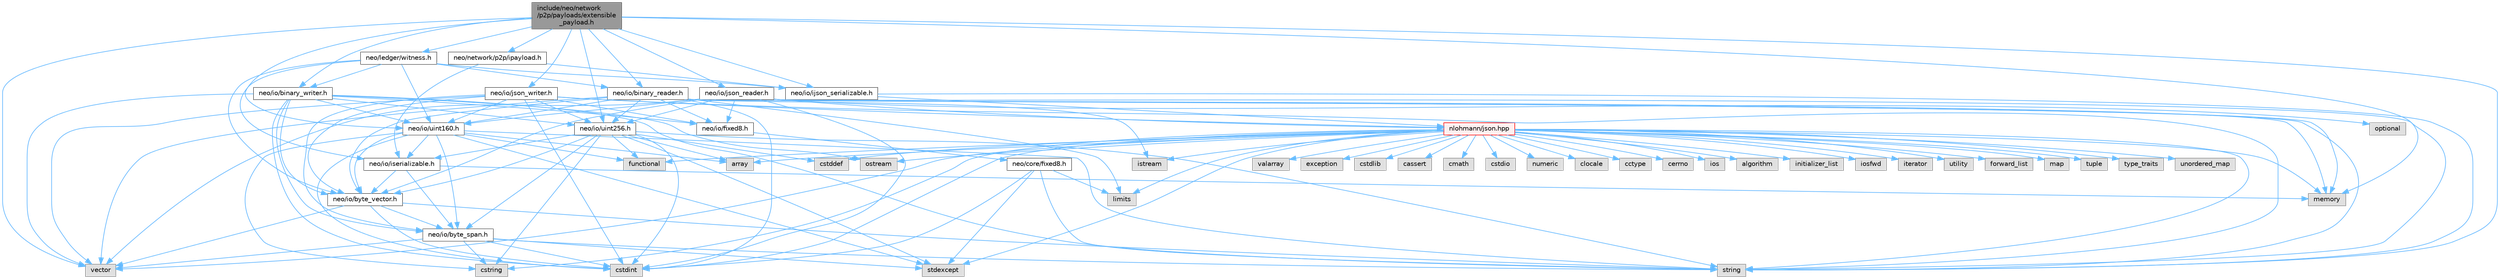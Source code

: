 digraph "include/neo/network/p2p/payloads/extensible_payload.h"
{
 // LATEX_PDF_SIZE
  bgcolor="transparent";
  edge [fontname=Helvetica,fontsize=10,labelfontname=Helvetica,labelfontsize=10];
  node [fontname=Helvetica,fontsize=10,shape=box,height=0.2,width=0.4];
  Node1 [id="Node000001",label="include/neo/network\l/p2p/payloads/extensible\l_payload.h",height=0.2,width=0.4,color="gray40", fillcolor="grey60", style="filled", fontcolor="black",tooltip=" "];
  Node1 -> Node2 [id="edge130_Node000001_Node000002",color="steelblue1",style="solid",tooltip=" "];
  Node2 [id="Node000002",label="neo/io/binary_reader.h",height=0.2,width=0.4,color="grey40", fillcolor="white", style="filled",URL="$binary__reader_8h.html",tooltip=" "];
  Node2 -> Node3 [id="edge131_Node000002_Node000003",color="steelblue1",style="solid",tooltip=" "];
  Node3 [id="Node000003",label="neo/io/byte_vector.h",height=0.2,width=0.4,color="grey40", fillcolor="white", style="filled",URL="$io_2byte__vector_8h.html",tooltip=" "];
  Node3 -> Node4 [id="edge132_Node000003_Node000004",color="steelblue1",style="solid",tooltip=" "];
  Node4 [id="Node000004",label="neo/io/byte_span.h",height=0.2,width=0.4,color="grey40", fillcolor="white", style="filled",URL="$io_2byte__span_8h.html",tooltip=" "];
  Node4 -> Node5 [id="edge133_Node000004_Node000005",color="steelblue1",style="solid",tooltip=" "];
  Node5 [id="Node000005",label="cstdint",height=0.2,width=0.4,color="grey60", fillcolor="#E0E0E0", style="filled",tooltip=" "];
  Node4 -> Node6 [id="edge134_Node000004_Node000006",color="steelblue1",style="solid",tooltip=" "];
  Node6 [id="Node000006",label="cstring",height=0.2,width=0.4,color="grey60", fillcolor="#E0E0E0", style="filled",tooltip=" "];
  Node4 -> Node7 [id="edge135_Node000004_Node000007",color="steelblue1",style="solid",tooltip=" "];
  Node7 [id="Node000007",label="stdexcept",height=0.2,width=0.4,color="grey60", fillcolor="#E0E0E0", style="filled",tooltip=" "];
  Node4 -> Node8 [id="edge136_Node000004_Node000008",color="steelblue1",style="solid",tooltip=" "];
  Node8 [id="Node000008",label="string",height=0.2,width=0.4,color="grey60", fillcolor="#E0E0E0", style="filled",tooltip=" "];
  Node4 -> Node9 [id="edge137_Node000004_Node000009",color="steelblue1",style="solid",tooltip=" "];
  Node9 [id="Node000009",label="vector",height=0.2,width=0.4,color="grey60", fillcolor="#E0E0E0", style="filled",tooltip=" "];
  Node3 -> Node5 [id="edge138_Node000003_Node000005",color="steelblue1",style="solid",tooltip=" "];
  Node3 -> Node8 [id="edge139_Node000003_Node000008",color="steelblue1",style="solid",tooltip=" "];
  Node3 -> Node9 [id="edge140_Node000003_Node000009",color="steelblue1",style="solid",tooltip=" "];
  Node2 -> Node10 [id="edge141_Node000002_Node000010",color="steelblue1",style="solid",tooltip=" "];
  Node10 [id="Node000010",label="neo/io/fixed8.h",height=0.2,width=0.4,color="grey40", fillcolor="white", style="filled",URL="$io_2fixed8_8h.html",tooltip=" "];
  Node10 -> Node11 [id="edge142_Node000010_Node000011",color="steelblue1",style="solid",tooltip=" "];
  Node11 [id="Node000011",label="neo/core/fixed8.h",height=0.2,width=0.4,color="grey40", fillcolor="white", style="filled",URL="$core_2fixed8_8h.html",tooltip=" "];
  Node11 -> Node5 [id="edge143_Node000011_Node000005",color="steelblue1",style="solid",tooltip=" "];
  Node11 -> Node12 [id="edge144_Node000011_Node000012",color="steelblue1",style="solid",tooltip=" "];
  Node12 [id="Node000012",label="limits",height=0.2,width=0.4,color="grey60", fillcolor="#E0E0E0", style="filled",tooltip=" "];
  Node11 -> Node7 [id="edge145_Node000011_Node000007",color="steelblue1",style="solid",tooltip=" "];
  Node11 -> Node8 [id="edge146_Node000011_Node000008",color="steelblue1",style="solid",tooltip=" "];
  Node2 -> Node13 [id="edge147_Node000002_Node000013",color="steelblue1",style="solid",tooltip=" "];
  Node13 [id="Node000013",label="neo/io/uint160.h",height=0.2,width=0.4,color="grey40", fillcolor="white", style="filled",URL="$uint160_8h.html",tooltip=" "];
  Node13 -> Node4 [id="edge148_Node000013_Node000004",color="steelblue1",style="solid",tooltip=" "];
  Node13 -> Node3 [id="edge149_Node000013_Node000003",color="steelblue1",style="solid",tooltip=" "];
  Node13 -> Node14 [id="edge150_Node000013_Node000014",color="steelblue1",style="solid",tooltip=" "];
  Node14 [id="Node000014",label="neo/io/iserializable.h",height=0.2,width=0.4,color="grey40", fillcolor="white", style="filled",URL="$iserializable_8h.html",tooltip=" "];
  Node14 -> Node4 [id="edge151_Node000014_Node000004",color="steelblue1",style="solid",tooltip=" "];
  Node14 -> Node3 [id="edge152_Node000014_Node000003",color="steelblue1",style="solid",tooltip=" "];
  Node14 -> Node15 [id="edge153_Node000014_Node000015",color="steelblue1",style="solid",tooltip=" "];
  Node15 [id="Node000015",label="memory",height=0.2,width=0.4,color="grey60", fillcolor="#E0E0E0", style="filled",tooltip=" "];
  Node13 -> Node16 [id="edge154_Node000013_Node000016",color="steelblue1",style="solid",tooltip=" "];
  Node16 [id="Node000016",label="array",height=0.2,width=0.4,color="grey60", fillcolor="#E0E0E0", style="filled",tooltip=" "];
  Node13 -> Node5 [id="edge155_Node000013_Node000005",color="steelblue1",style="solid",tooltip=" "];
  Node13 -> Node6 [id="edge156_Node000013_Node000006",color="steelblue1",style="solid",tooltip=" "];
  Node13 -> Node17 [id="edge157_Node000013_Node000017",color="steelblue1",style="solid",tooltip=" "];
  Node17 [id="Node000017",label="functional",height=0.2,width=0.4,color="grey60", fillcolor="#E0E0E0", style="filled",tooltip=" "];
  Node13 -> Node7 [id="edge158_Node000013_Node000007",color="steelblue1",style="solid",tooltip=" "];
  Node13 -> Node8 [id="edge159_Node000013_Node000008",color="steelblue1",style="solid",tooltip=" "];
  Node2 -> Node18 [id="edge160_Node000002_Node000018",color="steelblue1",style="solid",tooltip=" "];
  Node18 [id="Node000018",label="neo/io/uint256.h",height=0.2,width=0.4,color="grey40", fillcolor="white", style="filled",URL="$uint256_8h.html",tooltip=" "];
  Node18 -> Node4 [id="edge161_Node000018_Node000004",color="steelblue1",style="solid",tooltip=" "];
  Node18 -> Node3 [id="edge162_Node000018_Node000003",color="steelblue1",style="solid",tooltip=" "];
  Node18 -> Node14 [id="edge163_Node000018_Node000014",color="steelblue1",style="solid",tooltip=" "];
  Node18 -> Node16 [id="edge164_Node000018_Node000016",color="steelblue1",style="solid",tooltip=" "];
  Node18 -> Node19 [id="edge165_Node000018_Node000019",color="steelblue1",style="solid",tooltip=" "];
  Node19 [id="Node000019",label="cstddef",height=0.2,width=0.4,color="grey60", fillcolor="#E0E0E0", style="filled",tooltip=" "];
  Node18 -> Node5 [id="edge166_Node000018_Node000005",color="steelblue1",style="solid",tooltip=" "];
  Node18 -> Node6 [id="edge167_Node000018_Node000006",color="steelblue1",style="solid",tooltip=" "];
  Node18 -> Node17 [id="edge168_Node000018_Node000017",color="steelblue1",style="solid",tooltip=" "];
  Node18 -> Node7 [id="edge169_Node000018_Node000007",color="steelblue1",style="solid",tooltip=" "];
  Node18 -> Node8 [id="edge170_Node000018_Node000008",color="steelblue1",style="solid",tooltip=" "];
  Node2 -> Node5 [id="edge171_Node000002_Node000005",color="steelblue1",style="solid",tooltip=" "];
  Node2 -> Node20 [id="edge172_Node000002_Node000020",color="steelblue1",style="solid",tooltip=" "];
  Node20 [id="Node000020",label="istream",height=0.2,width=0.4,color="grey60", fillcolor="#E0E0E0", style="filled",tooltip=" "];
  Node2 -> Node12 [id="edge173_Node000002_Node000012",color="steelblue1",style="solid",tooltip=" "];
  Node2 -> Node15 [id="edge174_Node000002_Node000015",color="steelblue1",style="solid",tooltip=" "];
  Node2 -> Node8 [id="edge175_Node000002_Node000008",color="steelblue1",style="solid",tooltip=" "];
  Node2 -> Node9 [id="edge176_Node000002_Node000009",color="steelblue1",style="solid",tooltip=" "];
  Node1 -> Node21 [id="edge177_Node000001_Node000021",color="steelblue1",style="solid",tooltip=" "];
  Node21 [id="Node000021",label="neo/io/binary_writer.h",height=0.2,width=0.4,color="grey40", fillcolor="white", style="filled",URL="$binary__writer_8h.html",tooltip=" "];
  Node21 -> Node4 [id="edge178_Node000021_Node000004",color="steelblue1",style="solid",tooltip=" "];
  Node21 -> Node3 [id="edge179_Node000021_Node000003",color="steelblue1",style="solid",tooltip=" "];
  Node21 -> Node10 [id="edge180_Node000021_Node000010",color="steelblue1",style="solid",tooltip=" "];
  Node21 -> Node13 [id="edge181_Node000021_Node000013",color="steelblue1",style="solid",tooltip=" "];
  Node21 -> Node18 [id="edge182_Node000021_Node000018",color="steelblue1",style="solid",tooltip=" "];
  Node21 -> Node5 [id="edge183_Node000021_Node000005",color="steelblue1",style="solid",tooltip=" "];
  Node21 -> Node22 [id="edge184_Node000021_Node000022",color="steelblue1",style="solid",tooltip=" "];
  Node22 [id="Node000022",label="ostream",height=0.2,width=0.4,color="grey60", fillcolor="#E0E0E0", style="filled",tooltip=" "];
  Node21 -> Node8 [id="edge185_Node000021_Node000008",color="steelblue1",style="solid",tooltip=" "];
  Node21 -> Node9 [id="edge186_Node000021_Node000009",color="steelblue1",style="solid",tooltip=" "];
  Node1 -> Node23 [id="edge187_Node000001_Node000023",color="steelblue1",style="solid",tooltip=" "];
  Node23 [id="Node000023",label="neo/io/ijson_serializable.h",height=0.2,width=0.4,color="grey40", fillcolor="white", style="filled",URL="$ijson__serializable_8h.html",tooltip=" "];
  Node23 -> Node24 [id="edge188_Node000023_Node000024",color="steelblue1",style="solid",tooltip=" "];
  Node24 [id="Node000024",label="nlohmann/json.hpp",height=0.2,width=0.4,color="red", fillcolor="#FFF0F0", style="filled",URL="$json_8hpp.html",tooltip=" "];
  Node24 -> Node25 [id="edge189_Node000024_Node000025",color="steelblue1",style="solid",tooltip=" "];
  Node25 [id="Node000025",label="algorithm",height=0.2,width=0.4,color="grey60", fillcolor="#E0E0E0", style="filled",tooltip=" "];
  Node24 -> Node19 [id="edge190_Node000024_Node000019",color="steelblue1",style="solid",tooltip=" "];
  Node24 -> Node17 [id="edge191_Node000024_Node000017",color="steelblue1",style="solid",tooltip=" "];
  Node24 -> Node26 [id="edge192_Node000024_Node000026",color="steelblue1",style="solid",tooltip=" "];
  Node26 [id="Node000026",label="initializer_list",height=0.2,width=0.4,color="grey60", fillcolor="#E0E0E0", style="filled",tooltip=" "];
  Node24 -> Node27 [id="edge193_Node000024_Node000027",color="steelblue1",style="solid",tooltip=" "];
  Node27 [id="Node000027",label="iosfwd",height=0.2,width=0.4,color="grey60", fillcolor="#E0E0E0", style="filled",tooltip=" "];
  Node24 -> Node28 [id="edge194_Node000024_Node000028",color="steelblue1",style="solid",tooltip=" "];
  Node28 [id="Node000028",label="iterator",height=0.2,width=0.4,color="grey60", fillcolor="#E0E0E0", style="filled",tooltip=" "];
  Node24 -> Node15 [id="edge195_Node000024_Node000015",color="steelblue1",style="solid",tooltip=" "];
  Node24 -> Node8 [id="edge196_Node000024_Node000008",color="steelblue1",style="solid",tooltip=" "];
  Node24 -> Node29 [id="edge197_Node000024_Node000029",color="steelblue1",style="solid",tooltip=" "];
  Node29 [id="Node000029",label="utility",height=0.2,width=0.4,color="grey60", fillcolor="#E0E0E0", style="filled",tooltip=" "];
  Node24 -> Node9 [id="edge198_Node000024_Node000009",color="steelblue1",style="solid",tooltip=" "];
  Node24 -> Node16 [id="edge199_Node000024_Node000016",color="steelblue1",style="solid",tooltip=" "];
  Node24 -> Node30 [id="edge200_Node000024_Node000030",color="steelblue1",style="solid",tooltip=" "];
  Node30 [id="Node000030",label="forward_list",height=0.2,width=0.4,color="grey60", fillcolor="#E0E0E0", style="filled",tooltip=" "];
  Node24 -> Node31 [id="edge201_Node000024_Node000031",color="steelblue1",style="solid",tooltip=" "];
  Node31 [id="Node000031",label="map",height=0.2,width=0.4,color="grey60", fillcolor="#E0E0E0", style="filled",tooltip=" "];
  Node24 -> Node32 [id="edge202_Node000024_Node000032",color="steelblue1",style="solid",tooltip=" "];
  Node32 [id="Node000032",label="tuple",height=0.2,width=0.4,color="grey60", fillcolor="#E0E0E0", style="filled",tooltip=" "];
  Node24 -> Node33 [id="edge203_Node000024_Node000033",color="steelblue1",style="solid",tooltip=" "];
  Node33 [id="Node000033",label="type_traits",height=0.2,width=0.4,color="grey60", fillcolor="#E0E0E0", style="filled",tooltip=" "];
  Node24 -> Node34 [id="edge204_Node000024_Node000034",color="steelblue1",style="solid",tooltip=" "];
  Node34 [id="Node000034",label="unordered_map",height=0.2,width=0.4,color="grey60", fillcolor="#E0E0E0", style="filled",tooltip=" "];
  Node24 -> Node35 [id="edge205_Node000024_Node000035",color="steelblue1",style="solid",tooltip=" "];
  Node35 [id="Node000035",label="valarray",height=0.2,width=0.4,color="grey60", fillcolor="#E0E0E0", style="filled",tooltip=" "];
  Node24 -> Node36 [id="edge206_Node000024_Node000036",color="steelblue1",style="solid",tooltip=" "];
  Node36 [id="Node000036",label="exception",height=0.2,width=0.4,color="grey60", fillcolor="#E0E0E0", style="filled",tooltip=" "];
  Node24 -> Node7 [id="edge207_Node000024_Node000007",color="steelblue1",style="solid",tooltip=" "];
  Node24 -> Node5 [id="edge208_Node000024_Node000005",color="steelblue1",style="solid",tooltip=" "];
  Node24 -> Node37 [id="edge209_Node000024_Node000037",color="steelblue1",style="solid",tooltip=" "];
  Node37 [id="Node000037",label="cstdlib",height=0.2,width=0.4,color="grey60", fillcolor="#E0E0E0", style="filled",tooltip=" "];
  Node24 -> Node38 [id="edge210_Node000024_Node000038",color="steelblue1",style="solid",tooltip=" "];
  Node38 [id="Node000038",label="cassert",height=0.2,width=0.4,color="grey60", fillcolor="#E0E0E0", style="filled",tooltip=" "];
  Node24 -> Node12 [id="edge211_Node000024_Node000012",color="steelblue1",style="solid",tooltip=" "];
  Node24 -> Node6 [id="edge212_Node000024_Node000006",color="steelblue1",style="solid",tooltip=" "];
  Node24 -> Node39 [id="edge213_Node000024_Node000039",color="steelblue1",style="solid",tooltip=" "];
  Node39 [id="Node000039",label="cmath",height=0.2,width=0.4,color="grey60", fillcolor="#E0E0E0", style="filled",tooltip=" "];
  Node24 -> Node40 [id="edge214_Node000024_Node000040",color="steelblue1",style="solid",tooltip=" "];
  Node40 [id="Node000040",label="cstdio",height=0.2,width=0.4,color="grey60", fillcolor="#E0E0E0", style="filled",tooltip=" "];
  Node24 -> Node41 [id="edge215_Node000024_Node000041",color="steelblue1",style="solid",tooltip=" "];
  Node41 [id="Node000041",label="numeric",height=0.2,width=0.4,color="grey60", fillcolor="#E0E0E0", style="filled",tooltip=" "];
  Node24 -> Node20 [id="edge216_Node000024_Node000020",color="steelblue1",style="solid",tooltip=" "];
  Node24 -> Node42 [id="edge217_Node000024_Node000042",color="steelblue1",style="solid",tooltip=" "];
  Node42 [id="Node000042",label="clocale",height=0.2,width=0.4,color="grey60", fillcolor="#E0E0E0", style="filled",tooltip=" "];
  Node24 -> Node43 [id="edge218_Node000024_Node000043",color="steelblue1",style="solid",tooltip=" "];
  Node43 [id="Node000043",label="cctype",height=0.2,width=0.4,color="grey60", fillcolor="#E0E0E0", style="filled",tooltip=" "];
  Node24 -> Node44 [id="edge219_Node000024_Node000044",color="steelblue1",style="solid",tooltip=" "];
  Node44 [id="Node000044",label="cerrno",height=0.2,width=0.4,color="grey60", fillcolor="#E0E0E0", style="filled",tooltip=" "];
  Node24 -> Node45 [id="edge220_Node000024_Node000045",color="steelblue1",style="solid",tooltip=" "];
  Node45 [id="Node000045",label="ios",height=0.2,width=0.4,color="grey60", fillcolor="#E0E0E0", style="filled",tooltip=" "];
  Node24 -> Node22 [id="edge221_Node000024_Node000022",color="steelblue1",style="solid",tooltip=" "];
  Node23 -> Node8 [id="edge222_Node000023_Node000008",color="steelblue1",style="solid",tooltip=" "];
  Node1 -> Node47 [id="edge223_Node000001_Node000047",color="steelblue1",style="solid",tooltip=" "];
  Node47 [id="Node000047",label="neo/io/json_reader.h",height=0.2,width=0.4,color="grey40", fillcolor="white", style="filled",URL="$json__reader_8h.html",tooltip=" "];
  Node47 -> Node3 [id="edge224_Node000047_Node000003",color="steelblue1",style="solid",tooltip=" "];
  Node47 -> Node10 [id="edge225_Node000047_Node000010",color="steelblue1",style="solid",tooltip=" "];
  Node47 -> Node13 [id="edge226_Node000047_Node000013",color="steelblue1",style="solid",tooltip=" "];
  Node47 -> Node18 [id="edge227_Node000047_Node000018",color="steelblue1",style="solid",tooltip=" "];
  Node47 -> Node5 [id="edge228_Node000047_Node000005",color="steelblue1",style="solid",tooltip=" "];
  Node47 -> Node15 [id="edge229_Node000047_Node000015",color="steelblue1",style="solid",tooltip=" "];
  Node47 -> Node24 [id="edge230_Node000047_Node000024",color="steelblue1",style="solid",tooltip=" "];
  Node47 -> Node48 [id="edge231_Node000047_Node000048",color="steelblue1",style="solid",tooltip=" "];
  Node48 [id="Node000048",label="optional",height=0.2,width=0.4,color="grey60", fillcolor="#E0E0E0", style="filled",tooltip=" "];
  Node47 -> Node8 [id="edge232_Node000047_Node000008",color="steelblue1",style="solid",tooltip=" "];
  Node47 -> Node9 [id="edge233_Node000047_Node000009",color="steelblue1",style="solid",tooltip=" "];
  Node1 -> Node49 [id="edge234_Node000001_Node000049",color="steelblue1",style="solid",tooltip=" "];
  Node49 [id="Node000049",label="neo/io/json_writer.h",height=0.2,width=0.4,color="grey40", fillcolor="white", style="filled",URL="$json__writer_8h.html",tooltip=" "];
  Node49 -> Node4 [id="edge235_Node000049_Node000004",color="steelblue1",style="solid",tooltip=" "];
  Node49 -> Node3 [id="edge236_Node000049_Node000003",color="steelblue1",style="solid",tooltip=" "];
  Node49 -> Node10 [id="edge237_Node000049_Node000010",color="steelblue1",style="solid",tooltip=" "];
  Node49 -> Node13 [id="edge238_Node000049_Node000013",color="steelblue1",style="solid",tooltip=" "];
  Node49 -> Node18 [id="edge239_Node000049_Node000018",color="steelblue1",style="solid",tooltip=" "];
  Node49 -> Node5 [id="edge240_Node000049_Node000005",color="steelblue1",style="solid",tooltip=" "];
  Node49 -> Node24 [id="edge241_Node000049_Node000024",color="steelblue1",style="solid",tooltip=" "];
  Node49 -> Node8 [id="edge242_Node000049_Node000008",color="steelblue1",style="solid",tooltip=" "];
  Node49 -> Node9 [id="edge243_Node000049_Node000009",color="steelblue1",style="solid",tooltip=" "];
  Node1 -> Node13 [id="edge244_Node000001_Node000013",color="steelblue1",style="solid",tooltip=" "];
  Node1 -> Node18 [id="edge245_Node000001_Node000018",color="steelblue1",style="solid",tooltip=" "];
  Node1 -> Node50 [id="edge246_Node000001_Node000050",color="steelblue1",style="solid",tooltip=" "];
  Node50 [id="Node000050",label="neo/ledger/witness.h",height=0.2,width=0.4,color="grey40", fillcolor="white", style="filled",URL="$ledger_2witness_8h.html",tooltip=" "];
  Node50 -> Node2 [id="edge247_Node000050_Node000002",color="steelblue1",style="solid",tooltip=" "];
  Node50 -> Node21 [id="edge248_Node000050_Node000021",color="steelblue1",style="solid",tooltip=" "];
  Node50 -> Node3 [id="edge249_Node000050_Node000003",color="steelblue1",style="solid",tooltip=" "];
  Node50 -> Node23 [id="edge250_Node000050_Node000023",color="steelblue1",style="solid",tooltip=" "];
  Node50 -> Node14 [id="edge251_Node000050_Node000014",color="steelblue1",style="solid",tooltip=" "];
  Node50 -> Node13 [id="edge252_Node000050_Node000013",color="steelblue1",style="solid",tooltip=" "];
  Node1 -> Node51 [id="edge253_Node000001_Node000051",color="steelblue1",style="solid",tooltip=" "];
  Node51 [id="Node000051",label="neo/network/p2p/ipayload.h",height=0.2,width=0.4,color="grey40", fillcolor="white", style="filled",URL="$p2p_2ipayload_8h.html",tooltip=" "];
  Node51 -> Node23 [id="edge254_Node000051_Node000023",color="steelblue1",style="solid",tooltip=" "];
  Node51 -> Node14 [id="edge255_Node000051_Node000014",color="steelblue1",style="solid",tooltip=" "];
  Node1 -> Node15 [id="edge256_Node000001_Node000015",color="steelblue1",style="solid",tooltip=" "];
  Node1 -> Node8 [id="edge257_Node000001_Node000008",color="steelblue1",style="solid",tooltip=" "];
  Node1 -> Node9 [id="edge258_Node000001_Node000009",color="steelblue1",style="solid",tooltip=" "];
}

